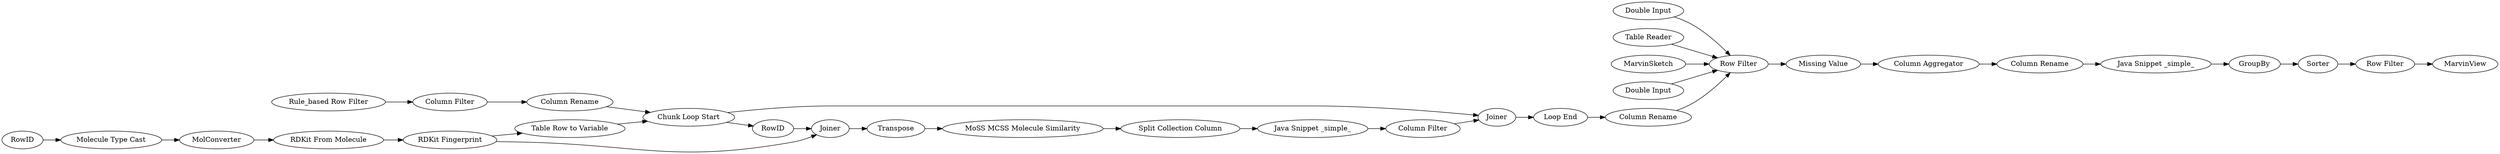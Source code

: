 digraph {
	816 -> 116
	618 -> 1187
	1163 -> 1211
	1203 -> 619
	619 -> 1163
	451 -> 432
	862 -> 619
	1201 -> 116
	1090 -> 830
	452 -> 451
	1205 -> 1192
	831 -> 1145
	116 -> 1202
	1 -> 452
	1187 -> 868
	1207 -> 1090
	1192 -> 659
	1192 -> 1201
	1196 -> 1203
	1211 -> 1164
	830 -> 828
	1212 -> 831
	816 -> 1205
	659 -> 1196
	1145 -> 1192
	1171 -> 618
	1160 -> 1171
	432 -> 659
	1164 -> 1160
	828 -> 816
	876 -> 619
	1208 -> 619
	861 -> 619
	1202 -> 1
	1192 [label="Chunk Loop Start"]
	1164 [label="Column Rename"]
	1163 [label="Missing Value"]
	432 [label="Column Filter"]
	816 [label="RDKit Fingerprint"]
	1208 [label=MarvinSketch]
	619 [label="Row Filter"]
	1202 [label=Transpose]
	862 [label="Double Input"]
	831 [label="Column Filter"]
	451 [label="Java Snippet _simple_"]
	830 [label=MolConverter]
	618 [label=Sorter]
	659 [label=Joiner]
	1090 [label="Molecule Type Cast"]
	868 [label=MarvinView]
	1 [label="MoSS MCSS Molecule Similarity"]
	1145 [label="Column Rename"]
	861 [label="Double Input"]
	452 [label="Split Collection Column"]
	1203 [label="Column Rename"]
	1207 [label=RowID]
	1201 [label=RowID]
	1211 [label="Column Aggregator"]
	1196 [label="Loop End"]
	876 [label="Table Reader"]
	1187 [label="Row Filter"]
	828 [label="RDKit From Molecule"]
	116 [label=Joiner]
	1171 [label=GroupBy]
	1205 [label="Table Row to Variable"]
	1160 [label="Java Snippet _simple_"]
	1212 [label="Rule_based Row Filter"]
	rankdir=LR
}
